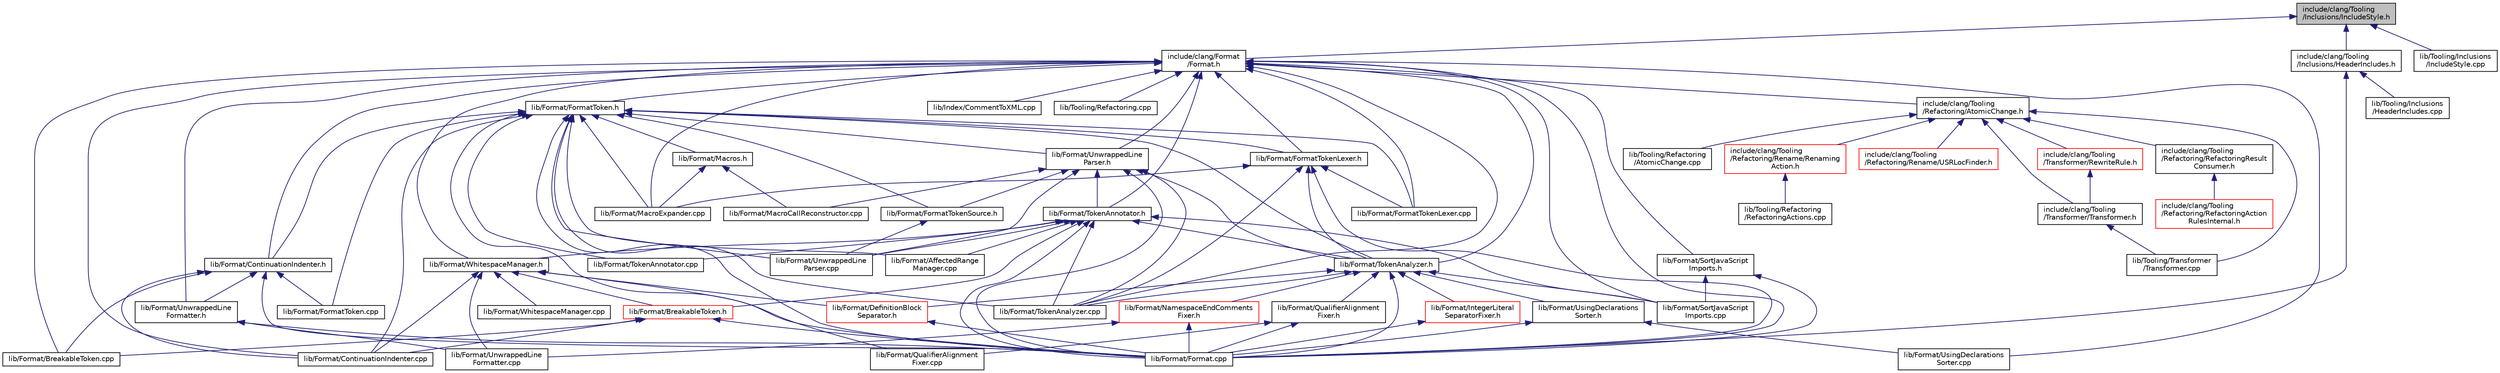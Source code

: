 digraph "include/clang/Tooling/Inclusions/IncludeStyle.h"
{
 // LATEX_PDF_SIZE
  bgcolor="transparent";
  edge [fontname="Helvetica",fontsize="10",labelfontname="Helvetica",labelfontsize="10"];
  node [fontname="Helvetica",fontsize="10",shape=record];
  Node1 [label="include/clang/Tooling\l/Inclusions/IncludeStyle.h",height=0.2,width=0.4,color="black", fillcolor="grey75", style="filled", fontcolor="black",tooltip=" "];
  Node1 -> Node2 [dir="back",color="midnightblue",fontsize="10",style="solid",fontname="Helvetica"];
  Node2 [label="include/clang/Format\l/Format.h",height=0.2,width=0.4,color="black",URL="$Format_8h.html",tooltip=" "];
  Node2 -> Node3 [dir="back",color="midnightblue",fontsize="10",style="solid",fontname="Helvetica"];
  Node3 [label="include/clang/Tooling\l/Refactoring/AtomicChange.h",height=0.2,width=0.4,color="black",URL="$AtomicChange_8h.html",tooltip=" "];
  Node3 -> Node4 [dir="back",color="midnightblue",fontsize="10",style="solid",fontname="Helvetica"];
  Node4 [label="include/clang/Tooling\l/Refactoring/RefactoringResult\lConsumer.h",height=0.2,width=0.4,color="black",URL="$RefactoringResultConsumer_8h.html",tooltip=" "];
  Node4 -> Node5 [dir="back",color="midnightblue",fontsize="10",style="solid",fontname="Helvetica"];
  Node5 [label="include/clang/Tooling\l/Refactoring/RefactoringAction\lRulesInternal.h",height=0.2,width=0.4,color="red",URL="$RefactoringActionRulesInternal_8h.html",tooltip=" "];
  Node3 -> Node12 [dir="back",color="midnightblue",fontsize="10",style="solid",fontname="Helvetica"];
  Node12 [label="include/clang/Tooling\l/Refactoring/Rename/Renaming\lAction.h",height=0.2,width=0.4,color="red",URL="$RenamingAction_8h.html",tooltip=" "];
  Node12 -> Node9 [dir="back",color="midnightblue",fontsize="10",style="solid",fontname="Helvetica"];
  Node9 [label="lib/Tooling/Refactoring\l/RefactoringActions.cpp",height=0.2,width=0.4,color="black",URL="$RefactoringActions_8cpp.html",tooltip=" "];
  Node3 -> Node13 [dir="back",color="midnightblue",fontsize="10",style="solid",fontname="Helvetica"];
  Node13 [label="include/clang/Tooling\l/Refactoring/Rename/USRLocFinder.h",height=0.2,width=0.4,color="red",URL="$USRLocFinder_8h.html",tooltip=" "];
  Node3 -> Node15 [dir="back",color="midnightblue",fontsize="10",style="solid",fontname="Helvetica"];
  Node15 [label="include/clang/Tooling\l/Transformer/RewriteRule.h",height=0.2,width=0.4,color="red",URL="$RewriteRule_8h.html",tooltip=" "];
  Node15 -> Node16 [dir="back",color="midnightblue",fontsize="10",style="solid",fontname="Helvetica"];
  Node16 [label="include/clang/Tooling\l/Transformer/Transformer.h",height=0.2,width=0.4,color="black",URL="$Transformer_8h.html",tooltip=" "];
  Node16 -> Node17 [dir="back",color="midnightblue",fontsize="10",style="solid",fontname="Helvetica"];
  Node17 [label="lib/Tooling/Transformer\l/Transformer.cpp",height=0.2,width=0.4,color="black",URL="$Transformer_8cpp.html",tooltip=" "];
  Node3 -> Node16 [dir="back",color="midnightblue",fontsize="10",style="solid",fontname="Helvetica"];
  Node3 -> Node19 [dir="back",color="midnightblue",fontsize="10",style="solid",fontname="Helvetica"];
  Node19 [label="lib/Tooling/Refactoring\l/AtomicChange.cpp",height=0.2,width=0.4,color="black",URL="$AtomicChange_8cpp.html",tooltip=" "];
  Node3 -> Node17 [dir="back",color="midnightblue",fontsize="10",style="solid",fontname="Helvetica"];
  Node2 -> Node20 [dir="back",color="midnightblue",fontsize="10",style="solid",fontname="Helvetica"];
  Node20 [label="lib/Format/FormatToken.h",height=0.2,width=0.4,color="black",URL="$FormatToken_8h.html",tooltip=" "];
  Node20 -> Node21 [dir="back",color="midnightblue",fontsize="10",style="solid",fontname="Helvetica"];
  Node21 [label="lib/Format/AffectedRange\lManager.cpp",height=0.2,width=0.4,color="black",URL="$AffectedRangeManager_8cpp.html",tooltip=" "];
  Node20 -> Node22 [dir="back",color="midnightblue",fontsize="10",style="solid",fontname="Helvetica"];
  Node22 [label="lib/Format/UnwrappedLine\lParser.h",height=0.2,width=0.4,color="black",URL="$UnwrappedLineParser_8h.html",tooltip=" "];
  Node22 -> Node23 [dir="back",color="midnightblue",fontsize="10",style="solid",fontname="Helvetica"];
  Node23 [label="lib/Format/TokenAnnotator.h",height=0.2,width=0.4,color="black",URL="$TokenAnnotator_8h.html",tooltip=" "];
  Node23 -> Node21 [dir="back",color="midnightblue",fontsize="10",style="solid",fontname="Helvetica"];
  Node23 -> Node24 [dir="back",color="midnightblue",fontsize="10",style="solid",fontname="Helvetica"];
  Node24 [label="lib/Format/BreakableToken.h",height=0.2,width=0.4,color="red",URL="$BreakableToken_8h.html",tooltip=" "];
  Node24 -> Node25 [dir="back",color="midnightblue",fontsize="10",style="solid",fontname="Helvetica"];
  Node25 [label="lib/Format/BreakableToken.cpp",height=0.2,width=0.4,color="black",URL="$BreakableToken_8cpp.html",tooltip=" "];
  Node24 -> Node26 [dir="back",color="midnightblue",fontsize="10",style="solid",fontname="Helvetica"];
  Node26 [label="lib/Format/ContinuationIndenter.cpp",height=0.2,width=0.4,color="black",URL="$ContinuationIndenter_8cpp.html",tooltip=" "];
  Node24 -> Node28 [dir="back",color="midnightblue",fontsize="10",style="solid",fontname="Helvetica"];
  Node28 [label="lib/Format/Format.cpp",height=0.2,width=0.4,color="black",URL="$Format_8cpp.html",tooltip=" "];
  Node23 -> Node29 [dir="back",color="midnightblue",fontsize="10",style="solid",fontname="Helvetica"];
  Node29 [label="lib/Format/WhitespaceManager.h",height=0.2,width=0.4,color="black",URL="$WhitespaceManager_8h.html",tooltip=" "];
  Node29 -> Node24 [dir="back",color="midnightblue",fontsize="10",style="solid",fontname="Helvetica"];
  Node29 -> Node26 [dir="back",color="midnightblue",fontsize="10",style="solid",fontname="Helvetica"];
  Node29 -> Node30 [dir="back",color="midnightblue",fontsize="10",style="solid",fontname="Helvetica"];
  Node30 [label="lib/Format/DefinitionBlock\lSeparator.h",height=0.2,width=0.4,color="red",URL="$DefinitionBlockSeparator_8h.html",tooltip=" "];
  Node30 -> Node28 [dir="back",color="midnightblue",fontsize="10",style="solid",fontname="Helvetica"];
  Node29 -> Node28 [dir="back",color="midnightblue",fontsize="10",style="solid",fontname="Helvetica"];
  Node29 -> Node32 [dir="back",color="midnightblue",fontsize="10",style="solid",fontname="Helvetica"];
  Node32 [label="lib/Format/UnwrappedLine\lFormatter.cpp",height=0.2,width=0.4,color="black",URL="$UnwrappedLineFormatter_8cpp.html",tooltip=" "];
  Node29 -> Node33 [dir="back",color="midnightblue",fontsize="10",style="solid",fontname="Helvetica"];
  Node33 [label="lib/Format/WhitespaceManager.cpp",height=0.2,width=0.4,color="black",URL="$WhitespaceManager_8cpp.html",tooltip=" "];
  Node23 -> Node34 [dir="back",color="midnightblue",fontsize="10",style="solid",fontname="Helvetica"];
  Node34 [label="lib/Format/TokenAnalyzer.h",height=0.2,width=0.4,color="black",URL="$TokenAnalyzer_8h.html",tooltip=" "];
  Node34 -> Node30 [dir="back",color="midnightblue",fontsize="10",style="solid",fontname="Helvetica"];
  Node34 -> Node35 [dir="back",color="midnightblue",fontsize="10",style="solid",fontname="Helvetica"];
  Node35 [label="lib/Format/IntegerLiteral\lSeparatorFixer.h",height=0.2,width=0.4,color="red",URL="$IntegerLiteralSeparatorFixer_8h.html",tooltip=" "];
  Node35 -> Node28 [dir="back",color="midnightblue",fontsize="10",style="solid",fontname="Helvetica"];
  Node34 -> Node37 [dir="back",color="midnightblue",fontsize="10",style="solid",fontname="Helvetica"];
  Node37 [label="lib/Format/NamespaceEndComments\lFixer.h",height=0.2,width=0.4,color="red",URL="$NamespaceEndCommentsFixer_8h.html",tooltip=" "];
  Node37 -> Node28 [dir="back",color="midnightblue",fontsize="10",style="solid",fontname="Helvetica"];
  Node37 -> Node32 [dir="back",color="midnightblue",fontsize="10",style="solid",fontname="Helvetica"];
  Node34 -> Node39 [dir="back",color="midnightblue",fontsize="10",style="solid",fontname="Helvetica"];
  Node39 [label="lib/Format/QualifierAlignment\lFixer.h",height=0.2,width=0.4,color="black",URL="$QualifierAlignmentFixer_8h.html",tooltip=" "];
  Node39 -> Node28 [dir="back",color="midnightblue",fontsize="10",style="solid",fontname="Helvetica"];
  Node39 -> Node40 [dir="back",color="midnightblue",fontsize="10",style="solid",fontname="Helvetica"];
  Node40 [label="lib/Format/QualifierAlignment\lFixer.cpp",height=0.2,width=0.4,color="black",URL="$QualifierAlignmentFixer_8cpp.html",tooltip=" "];
  Node34 -> Node28 [dir="back",color="midnightblue",fontsize="10",style="solid",fontname="Helvetica"];
  Node34 -> Node41 [dir="back",color="midnightblue",fontsize="10",style="solid",fontname="Helvetica"];
  Node41 [label="lib/Format/UsingDeclarations\lSorter.h",height=0.2,width=0.4,color="black",URL="$UsingDeclarationsSorter_8h.html",tooltip=" "];
  Node41 -> Node28 [dir="back",color="midnightblue",fontsize="10",style="solid",fontname="Helvetica"];
  Node41 -> Node42 [dir="back",color="midnightblue",fontsize="10",style="solid",fontname="Helvetica"];
  Node42 [label="lib/Format/UsingDeclarations\lSorter.cpp",height=0.2,width=0.4,color="black",URL="$UsingDeclarationsSorter_8cpp.html",tooltip=" "];
  Node34 -> Node43 [dir="back",color="midnightblue",fontsize="10",style="solid",fontname="Helvetica"];
  Node43 [label="lib/Format/SortJavaScript\lImports.cpp",height=0.2,width=0.4,color="black",URL="$SortJavaScriptImports_8cpp.html",tooltip=" "];
  Node34 -> Node44 [dir="back",color="midnightblue",fontsize="10",style="solid",fontname="Helvetica"];
  Node44 [label="lib/Format/TokenAnalyzer.cpp",height=0.2,width=0.4,color="black",URL="$TokenAnalyzer_8cpp.html",tooltip=" "];
  Node23 -> Node28 [dir="back",color="midnightblue",fontsize="10",style="solid",fontname="Helvetica"];
  Node23 -> Node43 [dir="back",color="midnightblue",fontsize="10",style="solid",fontname="Helvetica"];
  Node23 -> Node44 [dir="back",color="midnightblue",fontsize="10",style="solid",fontname="Helvetica"];
  Node23 -> Node45 [dir="back",color="midnightblue",fontsize="10",style="solid",fontname="Helvetica"];
  Node45 [label="lib/Format/TokenAnnotator.cpp",height=0.2,width=0.4,color="black",URL="$TokenAnnotator_8cpp.html",tooltip=" "];
  Node23 -> Node46 [dir="back",color="midnightblue",fontsize="10",style="solid",fontname="Helvetica"];
  Node46 [label="lib/Format/UnwrappedLine\lParser.cpp",height=0.2,width=0.4,color="black",URL="$UnwrappedLineParser_8cpp.html",tooltip=" "];
  Node22 -> Node34 [dir="back",color="midnightblue",fontsize="10",style="solid",fontname="Helvetica"];
  Node22 -> Node28 [dir="back",color="midnightblue",fontsize="10",style="solid",fontname="Helvetica"];
  Node22 -> Node47 [dir="back",color="midnightblue",fontsize="10",style="solid",fontname="Helvetica"];
  Node47 [label="lib/Format/FormatTokenSource.h",height=0.2,width=0.4,color="black",URL="$FormatTokenSource_8h.html",tooltip=" "];
  Node47 -> Node46 [dir="back",color="midnightblue",fontsize="10",style="solid",fontname="Helvetica"];
  Node22 -> Node48 [dir="back",color="midnightblue",fontsize="10",style="solid",fontname="Helvetica"];
  Node48 [label="lib/Format/MacroCallReconstructor.cpp",height=0.2,width=0.4,color="black",URL="$MacroCallReconstructor_8cpp.html",tooltip=" "];
  Node22 -> Node44 [dir="back",color="midnightblue",fontsize="10",style="solid",fontname="Helvetica"];
  Node22 -> Node46 [dir="back",color="midnightblue",fontsize="10",style="solid",fontname="Helvetica"];
  Node20 -> Node49 [dir="back",color="midnightblue",fontsize="10",style="solid",fontname="Helvetica"];
  Node49 [label="lib/Format/ContinuationIndenter.h",height=0.2,width=0.4,color="black",URL="$ContinuationIndenter_8h.html",tooltip=" "];
  Node49 -> Node25 [dir="back",color="midnightblue",fontsize="10",style="solid",fontname="Helvetica"];
  Node49 -> Node26 [dir="back",color="midnightblue",fontsize="10",style="solid",fontname="Helvetica"];
  Node49 -> Node28 [dir="back",color="midnightblue",fontsize="10",style="solid",fontname="Helvetica"];
  Node49 -> Node50 [dir="back",color="midnightblue",fontsize="10",style="solid",fontname="Helvetica"];
  Node50 [label="lib/Format/UnwrappedLine\lFormatter.h",height=0.2,width=0.4,color="black",URL="$UnwrappedLineFormatter_8h.html",tooltip=" "];
  Node50 -> Node28 [dir="back",color="midnightblue",fontsize="10",style="solid",fontname="Helvetica"];
  Node50 -> Node32 [dir="back",color="midnightblue",fontsize="10",style="solid",fontname="Helvetica"];
  Node49 -> Node51 [dir="back",color="midnightblue",fontsize="10",style="solid",fontname="Helvetica"];
  Node51 [label="lib/Format/FormatToken.cpp",height=0.2,width=0.4,color="black",URL="$FormatToken_8cpp.html",tooltip=" "];
  Node20 -> Node26 [dir="back",color="midnightblue",fontsize="10",style="solid",fontname="Helvetica"];
  Node20 -> Node34 [dir="back",color="midnightblue",fontsize="10",style="solid",fontname="Helvetica"];
  Node20 -> Node52 [dir="back",color="midnightblue",fontsize="10",style="solid",fontname="Helvetica"];
  Node52 [label="lib/Format/FormatTokenLexer.h",height=0.2,width=0.4,color="black",URL="$FormatTokenLexer_8h.html",tooltip=" "];
  Node52 -> Node34 [dir="back",color="midnightblue",fontsize="10",style="solid",fontname="Helvetica"];
  Node52 -> Node28 [dir="back",color="midnightblue",fontsize="10",style="solid",fontname="Helvetica"];
  Node52 -> Node53 [dir="back",color="midnightblue",fontsize="10",style="solid",fontname="Helvetica"];
  Node53 [label="lib/Format/FormatTokenLexer.cpp",height=0.2,width=0.4,color="black",URL="$FormatTokenLexer_8cpp.html",tooltip=" "];
  Node52 -> Node54 [dir="back",color="midnightblue",fontsize="10",style="solid",fontname="Helvetica"];
  Node54 [label="lib/Format/MacroExpander.cpp",height=0.2,width=0.4,color="black",URL="$MacroExpander_8cpp.html",tooltip=" "];
  Node52 -> Node44 [dir="back",color="midnightblue",fontsize="10",style="solid",fontname="Helvetica"];
  Node20 -> Node28 [dir="back",color="midnightblue",fontsize="10",style="solid",fontname="Helvetica"];
  Node20 -> Node51 [dir="back",color="midnightblue",fontsize="10",style="solid",fontname="Helvetica"];
  Node20 -> Node53 [dir="back",color="midnightblue",fontsize="10",style="solid",fontname="Helvetica"];
  Node20 -> Node47 [dir="back",color="midnightblue",fontsize="10",style="solid",fontname="Helvetica"];
  Node20 -> Node55 [dir="back",color="midnightblue",fontsize="10",style="solid",fontname="Helvetica"];
  Node55 [label="lib/Format/Macros.h",height=0.2,width=0.4,color="black",URL="$Macros_8h.html",tooltip=" "];
  Node55 -> Node48 [dir="back",color="midnightblue",fontsize="10",style="solid",fontname="Helvetica"];
  Node55 -> Node54 [dir="back",color="midnightblue",fontsize="10",style="solid",fontname="Helvetica"];
  Node20 -> Node54 [dir="back",color="midnightblue",fontsize="10",style="solid",fontname="Helvetica"];
  Node20 -> Node40 [dir="back",color="midnightblue",fontsize="10",style="solid",fontname="Helvetica"];
  Node20 -> Node44 [dir="back",color="midnightblue",fontsize="10",style="solid",fontname="Helvetica"];
  Node20 -> Node45 [dir="back",color="midnightblue",fontsize="10",style="solid",fontname="Helvetica"];
  Node20 -> Node46 [dir="back",color="midnightblue",fontsize="10",style="solid",fontname="Helvetica"];
  Node2 -> Node22 [dir="back",color="midnightblue",fontsize="10",style="solid",fontname="Helvetica"];
  Node2 -> Node23 [dir="back",color="midnightblue",fontsize="10",style="solid",fontname="Helvetica"];
  Node2 -> Node29 [dir="back",color="midnightblue",fontsize="10",style="solid",fontname="Helvetica"];
  Node2 -> Node49 [dir="back",color="midnightblue",fontsize="10",style="solid",fontname="Helvetica"];
  Node2 -> Node25 [dir="back",color="midnightblue",fontsize="10",style="solid",fontname="Helvetica"];
  Node2 -> Node26 [dir="back",color="midnightblue",fontsize="10",style="solid",fontname="Helvetica"];
  Node2 -> Node52 [dir="back",color="midnightblue",fontsize="10",style="solid",fontname="Helvetica"];
  Node2 -> Node34 [dir="back",color="midnightblue",fontsize="10",style="solid",fontname="Helvetica"];
  Node2 -> Node28 [dir="back",color="midnightblue",fontsize="10",style="solid",fontname="Helvetica"];
  Node2 -> Node56 [dir="back",color="midnightblue",fontsize="10",style="solid",fontname="Helvetica"];
  Node56 [label="lib/Format/SortJavaScript\lImports.h",height=0.2,width=0.4,color="black",URL="$SortJavaScriptImports_8h.html",tooltip=" "];
  Node56 -> Node28 [dir="back",color="midnightblue",fontsize="10",style="solid",fontname="Helvetica"];
  Node56 -> Node43 [dir="back",color="midnightblue",fontsize="10",style="solid",fontname="Helvetica"];
  Node2 -> Node50 [dir="back",color="midnightblue",fontsize="10",style="solid",fontname="Helvetica"];
  Node2 -> Node53 [dir="back",color="midnightblue",fontsize="10",style="solid",fontname="Helvetica"];
  Node2 -> Node54 [dir="back",color="midnightblue",fontsize="10",style="solid",fontname="Helvetica"];
  Node2 -> Node43 [dir="back",color="midnightblue",fontsize="10",style="solid",fontname="Helvetica"];
  Node2 -> Node44 [dir="back",color="midnightblue",fontsize="10",style="solid",fontname="Helvetica"];
  Node2 -> Node42 [dir="back",color="midnightblue",fontsize="10",style="solid",fontname="Helvetica"];
  Node2 -> Node57 [dir="back",color="midnightblue",fontsize="10",style="solid",fontname="Helvetica"];
  Node57 [label="lib/Index/CommentToXML.cpp",height=0.2,width=0.4,color="black",URL="$CommentToXML_8cpp.html",tooltip=" "];
  Node2 -> Node58 [dir="back",color="midnightblue",fontsize="10",style="solid",fontname="Helvetica"];
  Node58 [label="lib/Tooling/Refactoring.cpp",height=0.2,width=0.4,color="black",URL="$Refactoring_8cpp.html",tooltip=" "];
  Node1 -> Node59 [dir="back",color="midnightblue",fontsize="10",style="solid",fontname="Helvetica"];
  Node59 [label="include/clang/Tooling\l/Inclusions/HeaderIncludes.h",height=0.2,width=0.4,color="black",URL="$HeaderIncludes_8h.html",tooltip=" "];
  Node59 -> Node28 [dir="back",color="midnightblue",fontsize="10",style="solid",fontname="Helvetica"];
  Node59 -> Node60 [dir="back",color="midnightblue",fontsize="10",style="solid",fontname="Helvetica"];
  Node60 [label="lib/Tooling/Inclusions\l/HeaderIncludes.cpp",height=0.2,width=0.4,color="black",URL="$HeaderIncludes_8cpp.html",tooltip=" "];
  Node1 -> Node61 [dir="back",color="midnightblue",fontsize="10",style="solid",fontname="Helvetica"];
  Node61 [label="lib/Tooling/Inclusions\l/IncludeStyle.cpp",height=0.2,width=0.4,color="black",URL="$IncludeStyle_8cpp.html",tooltip=" "];
}
